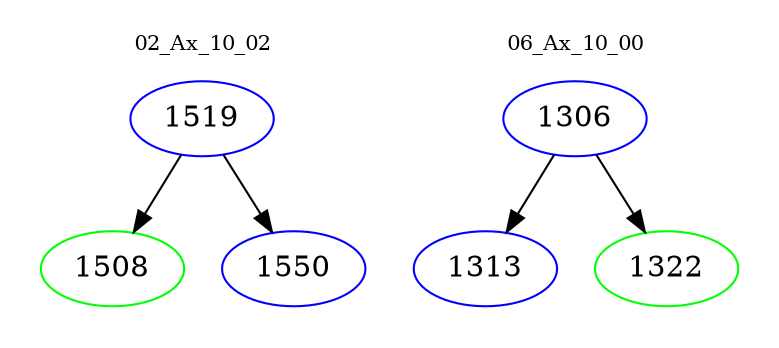 digraph{
subgraph cluster_0 {
color = white
label = "02_Ax_10_02";
fontsize=10;
T0_1519 [label="1519", color="blue"]
T0_1519 -> T0_1508 [color="black"]
T0_1508 [label="1508", color="green"]
T0_1519 -> T0_1550 [color="black"]
T0_1550 [label="1550", color="blue"]
}
subgraph cluster_1 {
color = white
label = "06_Ax_10_00";
fontsize=10;
T1_1306 [label="1306", color="blue"]
T1_1306 -> T1_1313 [color="black"]
T1_1313 [label="1313", color="blue"]
T1_1306 -> T1_1322 [color="black"]
T1_1322 [label="1322", color="green"]
}
}
